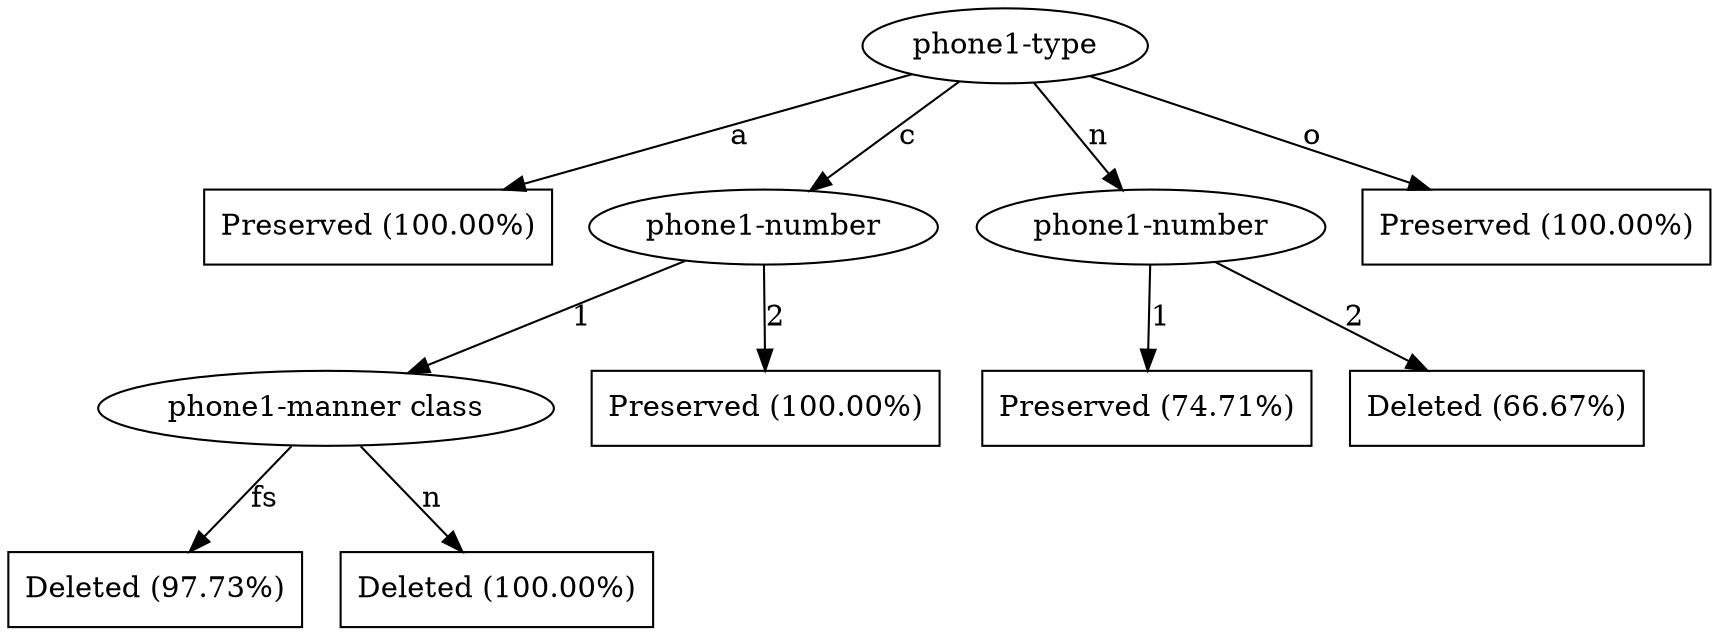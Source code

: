 digraph G {
"bg==" [ shape=ellipse label="phone1-type"]
"bg==" -> "bi0w" [ label="a" ]
"bi0w" [ shape=box label="Preserved (100.00%)"]
"bg==" -> "bi0x" [ label="c" ]
"bi0x" [ shape=ellipse label="phone1-number"]
"bi0x" -> "bi0xLTE=" [ label="1" ]
"bi0xLTE=" [ shape=ellipse label="phone1-manner class"]
"bi0xLTE=" -> "bi0xLTEtMTI=" [ label="fs" ]
"bi0xLTEtMTI=" [ shape=box label="Deleted (97.73%)"]
"bi0xLTE=" -> "bi0xLTEtMTU=" [ label="n" ]
"bi0xLTEtMTU=" [ shape=box label="Deleted (100.00%)"]
"bi0x" -> "bi0xLTI=" [ label="2" ]
"bi0xLTI=" [ shape=box label="Preserved (100.00%)"]
"bg==" -> "bi0y" [ label="n" ]
"bi0y" [ shape=ellipse label="phone1-number"]
"bi0y" -> "bi0yLTE=" [ label="1" ]
"bi0yLTE=" [ shape=box label="Preserved (74.71%)"]
"bi0y" -> "bi0yLTI=" [ label="2" ]
"bi0yLTI=" [ shape=box label="Deleted (66.67%)"]
"bg==" -> "bi0z" [ label="o" ]
"bi0z" [ shape=box label="Preserved (100.00%)"]
}
